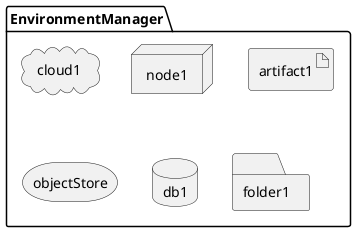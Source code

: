 @startuml

package  EnvironmentManager {
  cloud cloud1
  node node1
  artifact artifact1
  storage objectStore
  database db1
  folder folder1
}

@enduml
